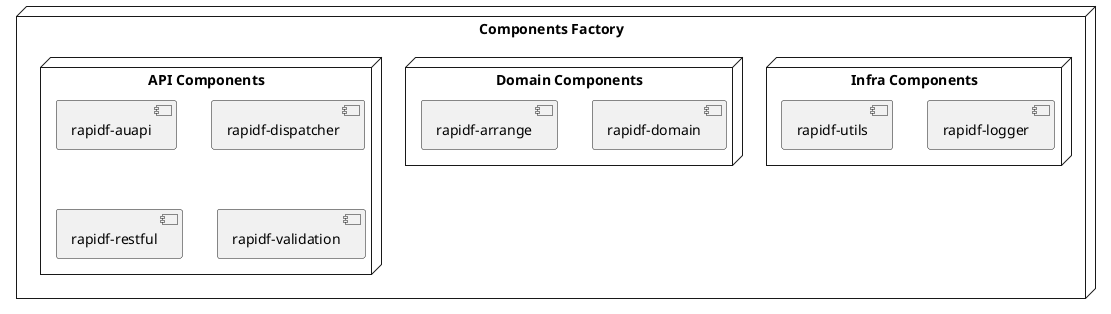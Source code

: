 @startuml
'https://plantuml.com/component-diagram

node "Components Factory" {
    node "Infra Components" {
        [rapidf-logger]
        [rapidf-utils]
    }

    node "Domain Components" {
        [rapidf-domain]
        [rapidf-arrange]
    }

    node "API Components" {
        [rapidf-auapi]
        [rapidf-dispatcher]
        [rapidf-restful]
        [rapidf-validation]
    }
}


@enduml